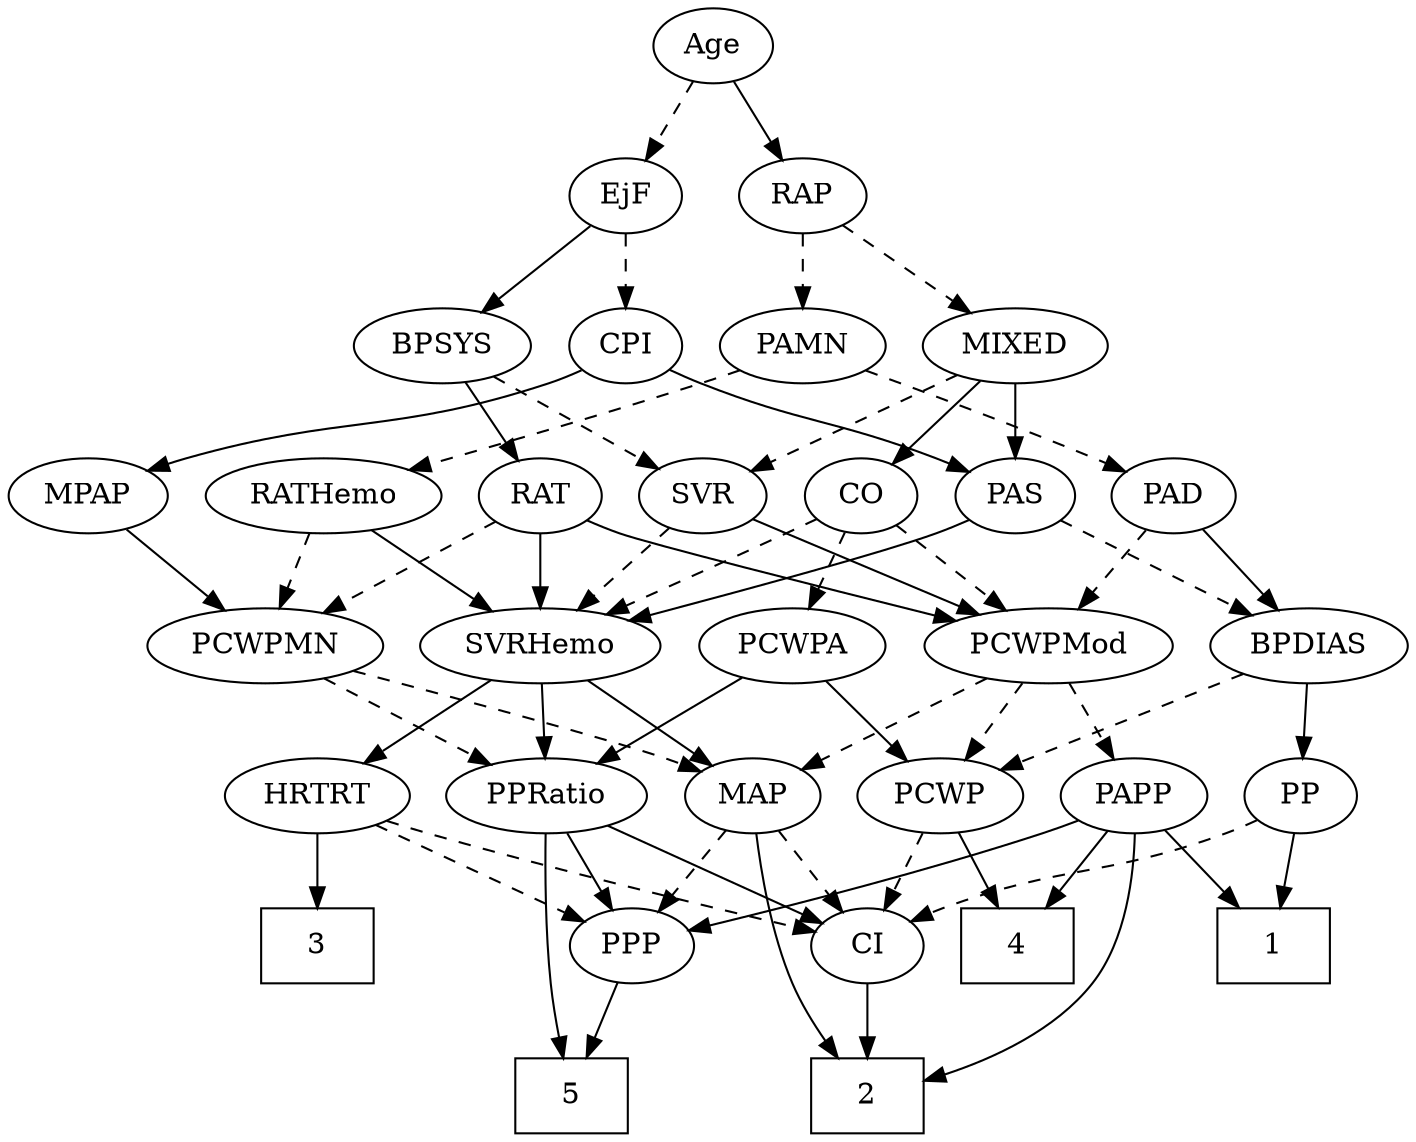 strict digraph {
	graph [bb="0,0,608.34,540"];
	node [label="\N"];
	1	[height=0.5,
		pos="554.1,90",
		shape=box,
		width=0.75];
	2	[height=0.5,
		pos="375.1,18",
		shape=box,
		width=0.75];
	3	[height=0.5,
		pos="135.1,90",
		shape=box,
		width=0.75];
	4	[height=0.5,
		pos="432.1,90",
		shape=box,
		width=0.75];
	5	[height=0.5,
		pos="221.1,18",
		shape=box,
		width=0.75];
	Age	[height=0.5,
		pos="314.1,522",
		width=0.75];
	EjF	[height=0.5,
		pos="274.1,450",
		width=0.75];
	Age -> EjF	[pos="e,283.32,467.15 304.82,504.76 299.92,496.19 293.81,485.49 288.33,475.9",
		style=dashed];
	RAP	[height=0.5,
		pos="355.1,450",
		width=0.77632];
	Age -> RAP	[pos="e,345.64,467.15 323.61,504.76 328.63,496.19 334.89,485.49 340.51,475.9",
		style=solid];
	BPSYS	[height=0.5,
		pos="191.1,378",
		width=1.0471];
	EjF -> BPSYS	[pos="e,208.9,394.01 257.7,435.17 246.04,425.34 230.15,411.93 216.81,400.69",
		style=solid];
	CPI	[height=0.5,
		pos="274.1,378",
		width=0.75];
	EjF -> CPI	[pos="e,274.1,396.1 274.1,431.7 274.1,423.98 274.1,414.71 274.1,406.11",
		style=dashed];
	MIXED	[height=0.5,
		pos="450.1,378",
		width=1.1193];
	RAP -> MIXED	[pos="e,430.01,393.8 372.97,435.83 386.66,425.74 405.83,411.62 421.63,399.98",
		style=dashed];
	PAMN	[height=0.5,
		pos="355.1,378",
		width=1.011];
	RAP -> PAMN	[pos="e,355.1,396.1 355.1,431.7 355.1,423.98 355.1,414.71 355.1,406.11",
		style=dashed];
	CO	[height=0.5,
		pos="378.1,306",
		width=0.75];
	MIXED -> CO	[pos="e,393.05,321.54 434.12,361.46 424.15,351.78 411.19,339.17 400.24,328.53",
		style=solid];
	PAS	[height=0.5,
		pos="450.1,306",
		width=0.75];
	MIXED -> PAS	[pos="e,450.1,324.1 450.1,359.7 450.1,351.98 450.1,342.71 450.1,334.11",
		style=solid];
	SVR	[height=0.5,
		pos="305.1,306",
		width=0.77632];
	MIXED -> SVR	[pos="e,326.9,317.53 423.84,364.32 399.13,352.39 362.11,334.52 335.99,321.91",
		style=dashed];
	MPAP	[height=0.5,
		pos="35.097,306",
		width=0.97491];
	PCWPMN	[height=0.5,
		pos="114.1,234",
		width=1.3902];
	MPAP -> PCWPMN	[pos="e,95.991,251.04 51.851,290.15 62.477,280.74 76.434,268.37 88.439,257.73",
		style=solid];
	RAT	[height=0.5,
		pos="232.1,306",
		width=0.75827];
	BPSYS -> RAT	[pos="e,222.73,322.99 200.81,360.41 205.84,351.83 212.07,341.19 217.65,331.67",
		style=solid];
	BPSYS -> SVR	[pos="e,285.56,318.99 213.35,363.34 231.55,352.16 257.41,336.28 277.03,324.23",
		style=dashed];
	PAD	[height=0.5,
		pos="524.1,306",
		width=0.79437];
	PCWPMod	[height=0.5,
		pos="454.1,234",
		width=1.4443];
	PAD -> PCWPMod	[pos="e,470.39,251.29 509.25,290.15 500.08,280.98 488.11,269.01 477.66,258.56",
		style=dashed];
	BPDIAS	[height=0.5,
		pos="566.1,234",
		width=1.1735];
	PAD -> BPDIAS	[pos="e,556.12,251.63 533.84,288.76 538.91,280.32 545.22,269.8 550.91,260.31",
		style=solid];
	CO -> PCWPMod	[pos="e,436.61,251.1 393.48,290.83 403.72,281.4 417.42,268.78 429.2,257.93",
		style=dashed];
	PCWPA	[height=0.5,
		pos="342.1,234",
		width=1.1555];
	CO -> PCWPA	[pos="e,350.65,251.63 369.75,288.76 365.45,280.4 360.11,270.02 355.27,260.61",
		style=dashed];
	SVRHemo	[height=0.5,
		pos="232.1,234",
		width=1.3902];
	CO -> SVRHemo	[pos="e,260.9,248.81 356.87,294.82 334.23,283.97 297.9,266.55 270.27,253.3",
		style=dashed];
	PAS -> SVRHemo	[pos="e,269.78,245.89 429.02,294.37 424.18,292.12 419.01,289.86 414.1,288 410.84,286.77 332.48,264.04 279.65,248.75",
		style=solid];
	PAS -> BPDIAS	[pos="e,542.61,249.17 469.51,293.28 487.04,282.71 513.18,266.94 533.84,254.47",
		style=dashed];
	PAMN -> PAD	[pos="e,501.65,317.2 382.82,366.12 409.42,355.61 450.66,339.09 486.1,324 488.15,323.13 490.26,322.22 492.38,321.29",
		style=dashed];
	RATHemo	[height=0.5,
		pos="137.1,306",
		width=1.3721];
	PAMN -> RATHemo	[pos="e,174.78,317.79 327.11,366.11 321.5,364.02 315.63,361.89 310.1,360 268.03,345.63 219.6,330.95 184.7,320.69",
		style=dashed];
	RATHemo -> PCWPMN	[pos="e,119.77,252.28 131.53,288.05 128.94,280.18 125.8,270.62 122.9,261.79",
		style=dashed];
	RATHemo -> SVRHemo	[pos="e,211.07,250.49 158.18,289.46 171.34,279.77 188.47,267.15 202.92,256.5",
		style=solid];
	CPI -> MPAP	[pos="e,61.872,318.06 253.48,366.32 248.53,364.02 243.19,361.76 238.1,360 169.6,336.39 148.41,345.11 79.097,324 76.541,323.22 73.922,322.37 \
71.298,321.46",
		style=solid];
	CPI -> PAS	[pos="e,428.95,317.45 295.25,366.55 300.08,364.29 305.23,361.98 310.1,360 355.39,341.53 368.81,342.47 414.1,324 415.92,323.26 417.78,322.47 \
419.66,321.65",
		style=solid];
	RAT -> PCWPMod	[pos="e,414.77,246.03 253.17,294.35 258.01,292.1 263.18,289.85 268.1,288 274.67,285.53 352.02,263.67 404.88,248.81",
		style=solid];
	RAT -> PCWPMN	[pos="e,138.84,249.68 212.35,293.28 194.66,282.79 168.38,267.2 147.44,254.78",
		style=dashed];
	RAT -> SVRHemo	[pos="e,232.1,252.1 232.1,287.7 232.1,279.98 232.1,270.71 232.1,262.11",
		style=solid];
	SVR -> PCWPMod	[pos="e,424.57,248.87 327.08,294.67 350.28,283.77 387.31,266.38 415.41,253.17",
		style=solid];
	SVR -> SVRHemo	[pos="e,248.99,251.2 289.97,290.5 280.27,281.19 267.45,268.9 256.34,258.25",
		style=dashed];
	MAP	[height=0.5,
		pos="320.1,162",
		width=0.84854];
	PCWPMod -> MAP	[pos="e,342.19,174.54 426.66,218.67 404.72,207.2 373.96,191.14 351.13,179.21",
		style=dashed];
	PCWP	[height=0.5,
		pos="404.1,162",
		width=0.97491];
	PCWPMod -> PCWP	[pos="e,415.86,179.47 442.25,216.41 436.15,207.87 428.58,197.28 421.8,187.79",
		style=dashed];
	PAPP	[height=0.5,
		pos="489.1,162",
		width=0.88464];
	PCWPMod -> PAPP	[pos="e,480.7,179.79 462.57,216.05 466.65,207.89 471.64,197.91 476.18,188.82",
		style=dashed];
	PPRatio	[height=0.5,
		pos="232.1,162",
		width=1.1013];
	PCWPA -> PPRatio	[pos="e,254.22,177.08 319.57,218.67 303.15,208.22 280.71,193.94 262.67,182.46",
		style=solid];
	PCWPA -> PCWP	[pos="e,390.22,178.67 356.48,216.76 364.49,207.71 374.61,196.29 383.46,186.3",
		style=solid];
	PCWPMN -> MAP	[pos="e,296.75,173.65 151.95,222.21 186.05,212.2 237.38,196.41 281.1,180 283.18,179.22 285.3,178.39 287.44,177.53",
		style=dashed];
	PCWPMN -> PPRatio	[pos="e,209,176.7 138.83,218.33 156.69,207.74 180.94,193.35 200.24,181.9",
		style=dashed];
	SVRHemo -> MAP	[pos="e,302.59,176.93 252.07,217.12 264.66,207.09 281.05,194.06 294.59,183.29",
		style=solid];
	SVRHemo -> PPRatio	[pos="e,232.1,180.1 232.1,215.7 232.1,207.98 232.1,198.71 232.1,190.11",
		style=solid];
	HRTRT	[height=0.5,
		pos="135.1,162",
		width=1.1013];
	SVRHemo -> HRTRT	[pos="e,155.24,177.54 210.57,217.46 196.76,207.5 178.67,194.44 163.66,183.61",
		style=solid];
	PP	[height=0.5,
		pos="566.1,162",
		width=0.75];
	BPDIAS -> PP	[pos="e,566.1,180.1 566.1,215.7 566.1,207.98 566.1,198.71 566.1,190.11",
		style=solid];
	BPDIAS -> PCWP	[pos="e,430,174.19 537.51,220.65 510.17,208.83 468.87,190.99 439.47,178.29",
		style=dashed];
	MAP -> 2	[pos="e,373.4,36.326 333.2,145.25 340.94,135.17 350.33,121.5 356.1,108 364.51,88.293 369.34,64.488 372.03,46.458",
		style=solid];
	PPP	[height=0.5,
		pos="248.1,90",
		width=0.75];
	MAP -> PPP	[pos="e,262.85,105.35 304.83,146.15 294.77,136.37 281.43,123.4 270.21,112.5",
		style=dashed];
	CI	[height=0.5,
		pos="320.1,90",
		width=0.75];
	MAP -> CI	[pos="e,320.1,108.1 320.1,143.7 320.1,135.98 320.1,126.71 320.1,118.11",
		style=dashed];
	PP -> 1	[pos="e,557.06,108.28 563.19,144.05 561.87,136.35 560.27,127.03 558.79,118.36",
		style=solid];
	PP -> CI	[pos="e,345.41,96.74 545.07,150.23 540.22,147.99 535.04,145.77 530.1,144 498.06,132.52 406.32,110.77 355.34,99.019",
		style=dashed];
	PPP -> 5	[pos="e,227.83,36.447 241.7,72.411 238.66,64.539 234.96,54.929 231.53,46.042",
		style=solid];
	PPRatio -> 5	[pos="e,216.52,36.175 224,144.26 219.51,134.05 214.39,120.58 212.1,108 208.36,87.503 211.01,64.048 214.38,46.363",
		style=solid];
	PPRatio -> PPP	[pos="e,244.15,108.28 235.97,144.05 237.75,136.26 239.91,126.82 241.91,118.08",
		style=solid];
	PPRatio -> CI	[pos="e,303.41,104.27 251.19,145.81 264.08,135.55 281.23,121.91 295.2,110.81",
		style=solid];
	PCWP -> 4	[pos="e,425.19,108.28 410.87,144.05 414.03,136.18 417.85,126.62 421.38,117.79",
		style=solid];
	PCWP -> CI	[pos="e,336.46,104.64 386.28,146.15 374.08,135.98 357.74,122.37 344.35,111.21",
		style=dashed];
	CI -> 2	[pos="e,361.64,36.127 332.03,73.811 338.84,65.141 347.56,54.052 355.36,44.12",
		style=solid];
	PAPP -> 1	[pos="e,538.19,108.13 503.2,145.81 511.41,136.97 521.96,125.61 531.32,115.52",
		style=solid];
	PAPP -> 2	[pos="e,402.42,27.746 489.01,143.91 488.08,124.64 483.98,93.23 468.1,72 454.03,53.201 431.2,40.05 411.68,31.55",
		style=solid];
	PAPP -> 4	[pos="e,446.32,108.46 476.45,145.46 469.48,136.91 460.65,126.07 452.71,116.32",
		style=solid];
	PAPP -> PPP	[pos="e,268.71,101.7 464.64,150.03 459.26,147.85 453.54,145.71 448.1,144 376.91,121.62 354.73,132.08 284.1,108 282.18,107.35 280.24,106.62 \
278.29,105.85",
		style=solid];
	HRTRT -> 3	[pos="e,135.1,108.1 135.1,143.7 135.1,135.98 135.1,126.71 135.1,118.11",
		style=solid];
	HRTRT -> PPP	[pos="e,228.92,102.88 157.69,147 175.71,135.84 201.02,120.16 220.28,108.23",
		style=dashed];
	HRTRT -> CI	[pos="e,298.93,101.42 165.59,150.2 208.33,135.05 281.23,109.18 284.1,108 285.92,107.25 287.78,106.45 289.65,105.63",
		style=dashed];
}
